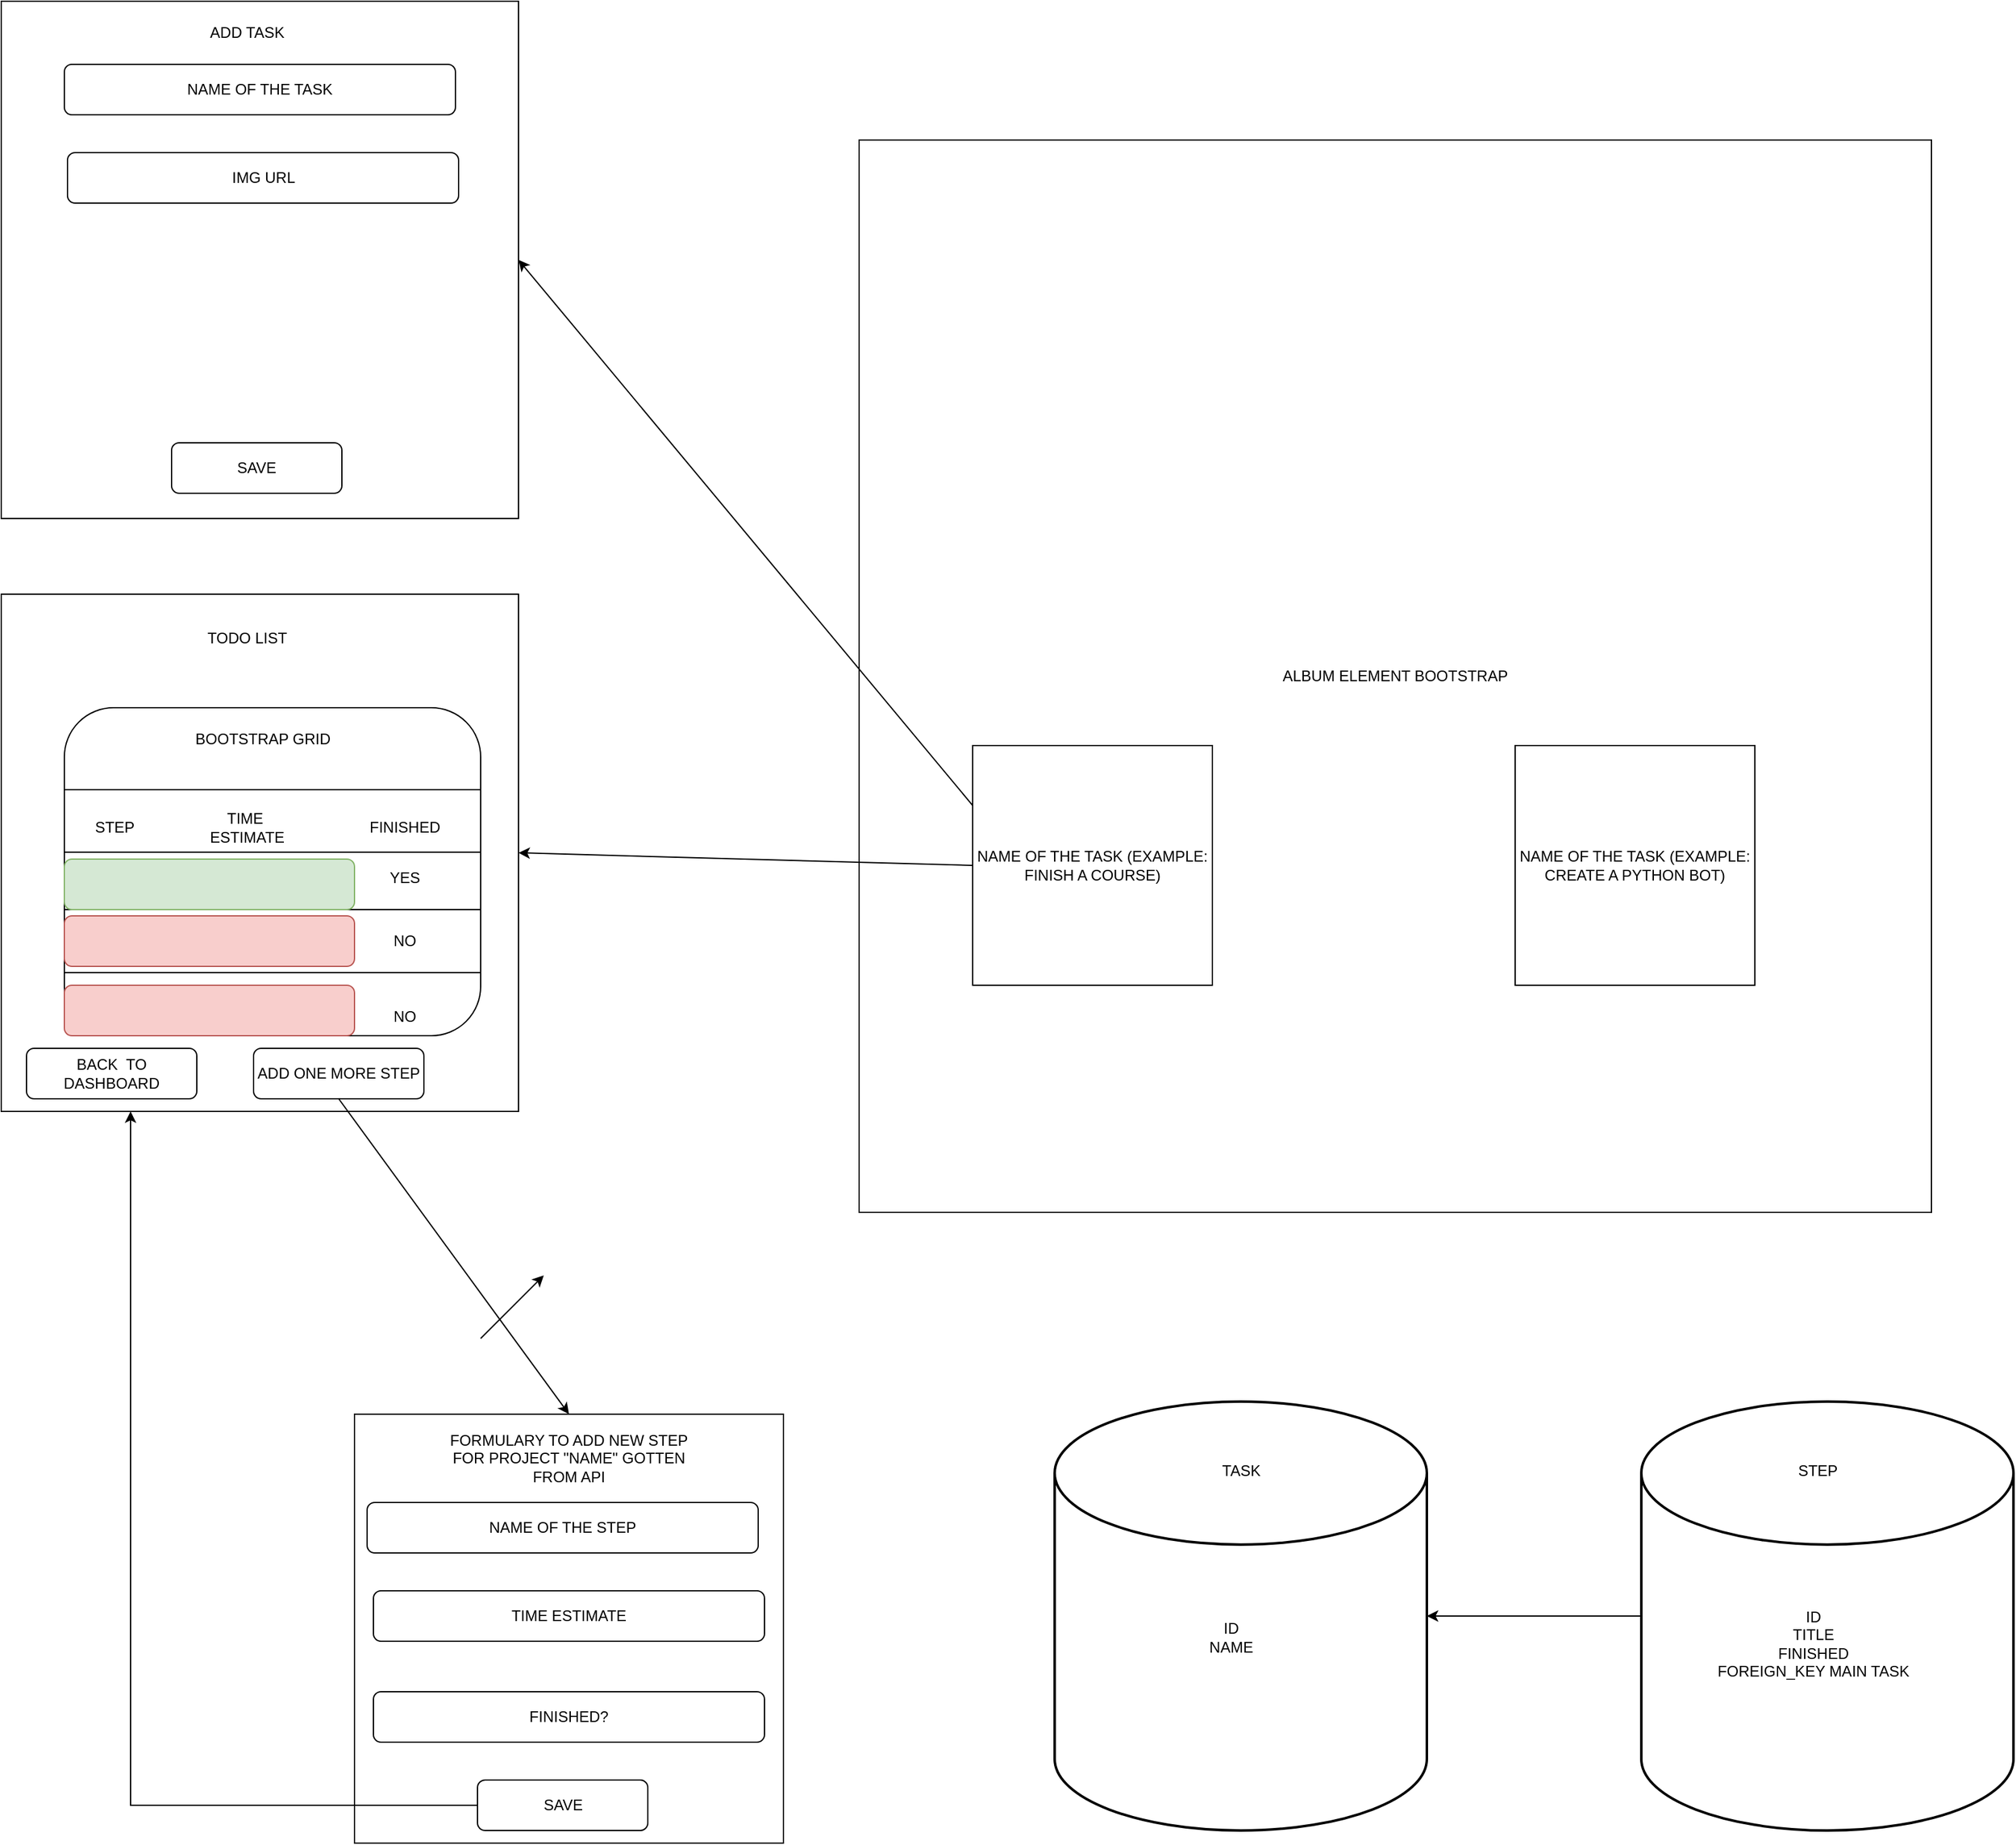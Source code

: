 <mxfile version="20.8.16" type="device"><diagram name="Page-1" id="7tW1_RorfJdZByqOEiNo"><mxGraphModel dx="1972" dy="1940" grid="1" gridSize="10" guides="1" tooltips="1" connect="1" arrows="1" fold="1" page="1" pageScale="1" pageWidth="850" pageHeight="1100" math="0" shadow="0"><root><mxCell id="0"/><mxCell id="1" parent="0"/><mxCell id="rs_BCOMeR1ChNmT-TUuA-1" value="ALBUM ELEMENT BOOTSTRAP" style="whiteSpace=wrap;html=1;aspect=fixed;" parent="1" vertex="1"><mxGeometry x="80" y="40" width="850" height="850" as="geometry"/></mxCell><mxCell id="rs_BCOMeR1ChNmT-TUuA-2" value="NAME OF THE TASK (EXAMPLE: FINISH A COURSE)" style="whiteSpace=wrap;html=1;aspect=fixed;" parent="1" vertex="1"><mxGeometry x="170" y="520" width="190" height="190" as="geometry"/></mxCell><mxCell id="rs_BCOMeR1ChNmT-TUuA-3" value="NAME OF THE TASK (EXAMPLE: CREATE A PYTHON BOT)" style="whiteSpace=wrap;html=1;aspect=fixed;" parent="1" vertex="1"><mxGeometry x="600" y="520" width="190" height="190" as="geometry"/></mxCell><mxCell id="rs_BCOMeR1ChNmT-TUuA-4" value="" style="endArrow=classic;html=1;rounded=0;exitX=0;exitY=0.5;exitDx=0;exitDy=0;entryX=1;entryY=0.5;entryDx=0;entryDy=0;" parent="1" source="rs_BCOMeR1ChNmT-TUuA-2" target="rs_BCOMeR1ChNmT-TUuA-5" edge="1"><mxGeometry width="50" height="50" relative="1" as="geometry"><mxPoint x="-20" y="650" as="sourcePoint"/><mxPoint x="-170" y="610" as="targetPoint"/></mxGeometry></mxCell><mxCell id="rs_BCOMeR1ChNmT-TUuA-5" value="" style="whiteSpace=wrap;html=1;aspect=fixed;" parent="1" vertex="1"><mxGeometry x="-600" y="400" width="410" height="410" as="geometry"/></mxCell><mxCell id="rs_BCOMeR1ChNmT-TUuA-6" value="TODO LIST" style="text;html=1;strokeColor=none;fillColor=none;align=center;verticalAlign=middle;whiteSpace=wrap;rounded=0;" parent="1" vertex="1"><mxGeometry x="-480" y="420" width="150" height="30" as="geometry"/></mxCell><mxCell id="rs_BCOMeR1ChNmT-TUuA-7" value="" style="rounded=1;whiteSpace=wrap;html=1;" parent="1" vertex="1"><mxGeometry x="-550" y="490" width="330" height="260" as="geometry"/></mxCell><mxCell id="rs_BCOMeR1ChNmT-TUuA-8" value="BOOTSTRAP GRID" style="text;html=1;strokeColor=none;fillColor=none;align=center;verticalAlign=middle;whiteSpace=wrap;rounded=0;" parent="1" vertex="1"><mxGeometry x="-455" y="500" width="125" height="30" as="geometry"/></mxCell><mxCell id="rs_BCOMeR1ChNmT-TUuA-9" value="" style="endArrow=none;html=1;rounded=0;entryX=1;entryY=0.25;entryDx=0;entryDy=0;exitX=0;exitY=0.25;exitDx=0;exitDy=0;" parent="1" source="rs_BCOMeR1ChNmT-TUuA-7" target="rs_BCOMeR1ChNmT-TUuA-7" edge="1"><mxGeometry width="50" height="50" relative="1" as="geometry"><mxPoint x="-540" y="590" as="sourcePoint"/><mxPoint x="-490" y="540" as="targetPoint"/></mxGeometry></mxCell><mxCell id="rs_BCOMeR1ChNmT-TUuA-10" value="" style="endArrow=none;html=1;rounded=0;entryX=1;entryY=0.25;entryDx=0;entryDy=0;exitX=0;exitY=0.25;exitDx=0;exitDy=0;" parent="1" edge="1"><mxGeometry width="50" height="50" relative="1" as="geometry"><mxPoint x="-550" y="604.5" as="sourcePoint"/><mxPoint x="-220" y="604.5" as="targetPoint"/></mxGeometry></mxCell><mxCell id="rs_BCOMeR1ChNmT-TUuA-11" value="" style="endArrow=none;html=1;rounded=0;entryX=1;entryY=0.25;entryDx=0;entryDy=0;exitX=0;exitY=0.25;exitDx=0;exitDy=0;" parent="1" edge="1"><mxGeometry width="50" height="50" relative="1" as="geometry"><mxPoint x="-550" y="650" as="sourcePoint"/><mxPoint x="-220" y="650" as="targetPoint"/></mxGeometry></mxCell><mxCell id="rs_BCOMeR1ChNmT-TUuA-12" value="" style="endArrow=none;html=1;rounded=0;entryX=1;entryY=0.25;entryDx=0;entryDy=0;exitX=0;exitY=0.25;exitDx=0;exitDy=0;" parent="1" edge="1"><mxGeometry width="50" height="50" relative="1" as="geometry"><mxPoint x="-550" y="700" as="sourcePoint"/><mxPoint x="-220" y="700" as="targetPoint"/></mxGeometry></mxCell><mxCell id="rs_BCOMeR1ChNmT-TUuA-13" value="STEP" style="text;html=1;strokeColor=none;fillColor=none;align=center;verticalAlign=middle;whiteSpace=wrap;rounded=0;" parent="1" vertex="1"><mxGeometry x="-540" y="570" width="60" height="30" as="geometry"/></mxCell><mxCell id="rs_BCOMeR1ChNmT-TUuA-14" value="TIME&amp;nbsp; ESTIMATE" style="text;html=1;strokeColor=none;fillColor=none;align=center;verticalAlign=middle;whiteSpace=wrap;rounded=0;" parent="1" vertex="1"><mxGeometry x="-435" y="570" width="60" height="30" as="geometry"/></mxCell><mxCell id="rs_BCOMeR1ChNmT-TUuA-15" value="FINISHED" style="text;html=1;strokeColor=none;fillColor=none;align=center;verticalAlign=middle;whiteSpace=wrap;rounded=0;" parent="1" vertex="1"><mxGeometry x="-310" y="570" width="60" height="30" as="geometry"/></mxCell><mxCell id="rs_BCOMeR1ChNmT-TUuA-17" value="YES" style="text;html=1;strokeColor=none;fillColor=none;align=center;verticalAlign=middle;whiteSpace=wrap;rounded=0;" parent="1" vertex="1"><mxGeometry x="-310" y="610" width="60" height="30" as="geometry"/></mxCell><mxCell id="rs_BCOMeR1ChNmT-TUuA-18" value="NO" style="text;html=1;strokeColor=none;fillColor=none;align=center;verticalAlign=middle;whiteSpace=wrap;rounded=0;" parent="1" vertex="1"><mxGeometry x="-310" y="660" width="60" height="30" as="geometry"/></mxCell><mxCell id="rs_BCOMeR1ChNmT-TUuA-19" value="NO" style="text;html=1;strokeColor=none;fillColor=none;align=center;verticalAlign=middle;whiteSpace=wrap;rounded=0;" parent="1" vertex="1"><mxGeometry x="-310" y="720" width="60" height="30" as="geometry"/></mxCell><mxCell id="rs_BCOMeR1ChNmT-TUuA-20" value="" style="rounded=1;whiteSpace=wrap;html=1;fillColor=#d5e8d4;strokeColor=#82b366;" parent="1" vertex="1"><mxGeometry x="-550" y="610" width="230" height="40" as="geometry"/></mxCell><mxCell id="rs_BCOMeR1ChNmT-TUuA-21" value="" style="rounded=1;whiteSpace=wrap;html=1;fillColor=#f8cecc;strokeColor=#b85450;" parent="1" vertex="1"><mxGeometry x="-550" y="655" width="230" height="40" as="geometry"/></mxCell><mxCell id="rs_BCOMeR1ChNmT-TUuA-22" value="" style="rounded=1;whiteSpace=wrap;html=1;fillColor=#f8cecc;strokeColor=#b85450;" parent="1" vertex="1"><mxGeometry x="-550" y="710" width="230" height="40" as="geometry"/></mxCell><mxCell id="rs_BCOMeR1ChNmT-TUuA-23" value="BACK&amp;nbsp; TO DASHBOARD" style="rounded=1;whiteSpace=wrap;html=1;" parent="1" vertex="1"><mxGeometry x="-580" y="760" width="135" height="40" as="geometry"/></mxCell><mxCell id="rs_BCOMeR1ChNmT-TUuA-24" value="ADD ONE MORE STEP" style="rounded=1;whiteSpace=wrap;html=1;" parent="1" vertex="1"><mxGeometry x="-400" y="760" width="135" height="40" as="geometry"/></mxCell><mxCell id="rs_BCOMeR1ChNmT-TUuA-25" value="" style="endArrow=classic;html=1;rounded=0;exitX=0.5;exitY=1;exitDx=0;exitDy=0;entryX=0.5;entryY=0;entryDx=0;entryDy=0;" parent="1" source="rs_BCOMeR1ChNmT-TUuA-24" target="rs_BCOMeR1ChNmT-TUuA-26" edge="1"><mxGeometry width="50" height="50" relative="1" as="geometry"><mxPoint x="150" y="1040" as="sourcePoint"/><mxPoint x="-210" y="1030" as="targetPoint"/></mxGeometry></mxCell><mxCell id="rs_BCOMeR1ChNmT-TUuA-26" value="" style="whiteSpace=wrap;html=1;aspect=fixed;" parent="1" vertex="1"><mxGeometry x="-320" y="1050" width="340" height="340" as="geometry"/></mxCell><mxCell id="rs_BCOMeR1ChNmT-TUuA-27" value="FORMULARY TO ADD NEW STEP FOR PROJECT &quot;NAME&quot; GOTTEN FROM API" style="text;html=1;strokeColor=none;fillColor=none;align=center;verticalAlign=middle;whiteSpace=wrap;rounded=0;" parent="1" vertex="1"><mxGeometry x="-255" y="1060" width="210" height="50" as="geometry"/></mxCell><mxCell id="rs_BCOMeR1ChNmT-TUuA-28" value="NAME OF THE STEP" style="rounded=1;whiteSpace=wrap;html=1;" parent="1" vertex="1"><mxGeometry x="-310" y="1120" width="310" height="40" as="geometry"/></mxCell><mxCell id="rs_BCOMeR1ChNmT-TUuA-29" value="TIME ESTIMATE" style="rounded=1;whiteSpace=wrap;html=1;" parent="1" vertex="1"><mxGeometry x="-305" y="1190" width="310" height="40" as="geometry"/></mxCell><mxCell id="rs_BCOMeR1ChNmT-TUuA-30" value="FINISHED?" style="rounded=1;whiteSpace=wrap;html=1;" parent="1" vertex="1"><mxGeometry x="-305" y="1270" width="310" height="40" as="geometry"/></mxCell><mxCell id="rs_BCOMeR1ChNmT-TUuA-33" style="edgeStyle=orthogonalEdgeStyle;rounded=0;orthogonalLoop=1;jettySize=auto;html=1;exitX=0;exitY=0.5;exitDx=0;exitDy=0;entryX=0.25;entryY=1;entryDx=0;entryDy=0;" parent="1" source="rs_BCOMeR1ChNmT-TUuA-31" target="rs_BCOMeR1ChNmT-TUuA-5" edge="1"><mxGeometry relative="1" as="geometry"/></mxCell><mxCell id="rs_BCOMeR1ChNmT-TUuA-31" value="SAVE" style="rounded=1;whiteSpace=wrap;html=1;" parent="1" vertex="1"><mxGeometry x="-222.5" y="1340" width="135" height="40" as="geometry"/></mxCell><mxCell id="rs_BCOMeR1ChNmT-TUuA-32" value="" style="endArrow=classic;html=1;rounded=0;" parent="1" edge="1"><mxGeometry width="50" height="50" relative="1" as="geometry"><mxPoint x="-220" y="990" as="sourcePoint"/><mxPoint x="-170" y="940" as="targetPoint"/></mxGeometry></mxCell><mxCell id="rs_BCOMeR1ChNmT-TUuA-34" value="" style="strokeWidth=2;html=1;shape=mxgraph.flowchart.database;whiteSpace=wrap;" parent="1" vertex="1"><mxGeometry x="235" y="1040" width="295" height="340" as="geometry"/></mxCell><mxCell id="rs_BCOMeR1ChNmT-TUuA-35" value="" style="strokeWidth=2;html=1;shape=mxgraph.flowchart.database;whiteSpace=wrap;" parent="1" vertex="1"><mxGeometry x="700" y="1040" width="295" height="340" as="geometry"/></mxCell><mxCell id="rs_BCOMeR1ChNmT-TUuA-36" value="&lt;br&gt;ID&lt;br&gt;NAME" style="text;html=1;strokeColor=none;fillColor=none;align=center;verticalAlign=middle;whiteSpace=wrap;rounded=0;" parent="1" vertex="1"><mxGeometry x="325" y="1190" width="100" height="60" as="geometry"/></mxCell><mxCell id="rs_BCOMeR1ChNmT-TUuA-37" value="TASK" style="text;html=1;strokeColor=none;fillColor=none;align=center;verticalAlign=middle;whiteSpace=wrap;rounded=0;" parent="1" vertex="1"><mxGeometry x="353" y="1080" width="60" height="30" as="geometry"/></mxCell><mxCell id="rs_BCOMeR1ChNmT-TUuA-38" value="" style="endArrow=classic;html=1;rounded=0;entryX=1;entryY=0.5;entryDx=0;entryDy=0;entryPerimeter=0;exitX=0;exitY=0.5;exitDx=0;exitDy=0;exitPerimeter=0;" parent="1" source="rs_BCOMeR1ChNmT-TUuA-35" target="rs_BCOMeR1ChNmT-TUuA-34" edge="1"><mxGeometry width="50" height="50" relative="1" as="geometry"><mxPoint x="590" y="1220" as="sourcePoint"/><mxPoint x="640" y="1170" as="targetPoint"/></mxGeometry></mxCell><mxCell id="rs_BCOMeR1ChNmT-TUuA-39" value="STEP" style="text;html=1;strokeColor=none;fillColor=none;align=center;verticalAlign=middle;whiteSpace=wrap;rounded=0;" parent="1" vertex="1"><mxGeometry x="810" y="1080" width="60" height="30" as="geometry"/></mxCell><mxCell id="rs_BCOMeR1ChNmT-TUuA-40" value="&lt;br&gt;ID&lt;br&gt;TITLE&lt;br&gt;FINISHED&lt;br&gt;FOREIGN_KEY MAIN TASK" style="text;html=1;strokeColor=none;fillColor=none;align=center;verticalAlign=middle;whiteSpace=wrap;rounded=0;" parent="1" vertex="1"><mxGeometry x="750" y="1180" width="172.5" height="90" as="geometry"/></mxCell><mxCell id="za7ceXGBrvsCS6iWvB4f-2" value="" style="whiteSpace=wrap;html=1;aspect=fixed;" parent="1" vertex="1"><mxGeometry x="-600" y="-70" width="410" height="410" as="geometry"/></mxCell><mxCell id="za7ceXGBrvsCS6iWvB4f-3" value="ADD TASK" style="text;html=1;strokeColor=none;fillColor=none;align=center;verticalAlign=middle;whiteSpace=wrap;rounded=0;" parent="1" vertex="1"><mxGeometry x="-480" y="-60" width="150" height="30" as="geometry"/></mxCell><mxCell id="za7ceXGBrvsCS6iWvB4f-4" value="NAME OF THE TASK" style="rounded=1;whiteSpace=wrap;html=1;" parent="1" vertex="1"><mxGeometry x="-550" y="-20" width="310" height="40" as="geometry"/></mxCell><mxCell id="za7ceXGBrvsCS6iWvB4f-5" value="IMG URL" style="rounded=1;whiteSpace=wrap;html=1;" parent="1" vertex="1"><mxGeometry x="-547.5" y="50" width="310" height="40" as="geometry"/></mxCell><mxCell id="za7ceXGBrvsCS6iWvB4f-6" value="SAVE" style="rounded=1;whiteSpace=wrap;html=1;" parent="1" vertex="1"><mxGeometry x="-465" y="280" width="135" height="40" as="geometry"/></mxCell><mxCell id="za7ceXGBrvsCS6iWvB4f-7" value="" style="endArrow=classic;html=1;rounded=0;exitX=0;exitY=0.25;exitDx=0;exitDy=0;entryX=1;entryY=0.5;entryDx=0;entryDy=0;" parent="1" source="rs_BCOMeR1ChNmT-TUuA-2" target="za7ceXGBrvsCS6iWvB4f-2" edge="1"><mxGeometry width="50" height="50" relative="1" as="geometry"><mxPoint x="-50" y="360" as="sourcePoint"/><mxPoint y="310" as="targetPoint"/></mxGeometry></mxCell></root></mxGraphModel></diagram></mxfile>